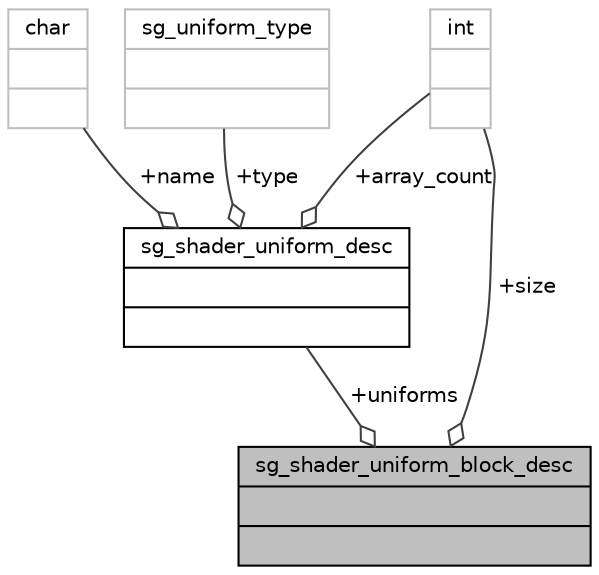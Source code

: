 digraph "sg_shader_uniform_block_desc"
{
 // INTERACTIVE_SVG=YES
  bgcolor="transparent";
  edge [fontname="Helvetica",fontsize="10",labelfontname="Helvetica",labelfontsize="10"];
  node [fontname="Helvetica",fontsize="10",shape=record];
  Node1 [label="{sg_shader_uniform_block_desc\n||}",height=0.2,width=0.4,color="black", fillcolor="grey75", style="filled" fontcolor="black"];
  Node2 -> Node1 [color="grey25",fontsize="10",style="solid",label=" +uniforms" ,arrowhead="odiamond",fontname="Helvetica"];
  Node2 [label="{sg_shader_uniform_desc\n||}",height=0.2,width=0.4,color="black",URL="$d2/d67/structsg__shader__uniform__desc.html"];
  Node3 -> Node2 [color="grey25",fontsize="10",style="solid",label=" +name" ,arrowhead="odiamond",fontname="Helvetica"];
  Node3 [label="{char\n||}",height=0.2,width=0.4,color="grey75"];
  Node4 -> Node2 [color="grey25",fontsize="10",style="solid",label=" +array_count" ,arrowhead="odiamond",fontname="Helvetica"];
  Node4 [label="{int\n||}",height=0.2,width=0.4,color="grey75"];
  Node5 -> Node2 [color="grey25",fontsize="10",style="solid",label=" +type" ,arrowhead="odiamond",fontname="Helvetica"];
  Node5 [label="{sg_uniform_type\n||}",height=0.2,width=0.4,color="grey75"];
  Node4 -> Node1 [color="grey25",fontsize="10",style="solid",label=" +size" ,arrowhead="odiamond",fontname="Helvetica"];
}
